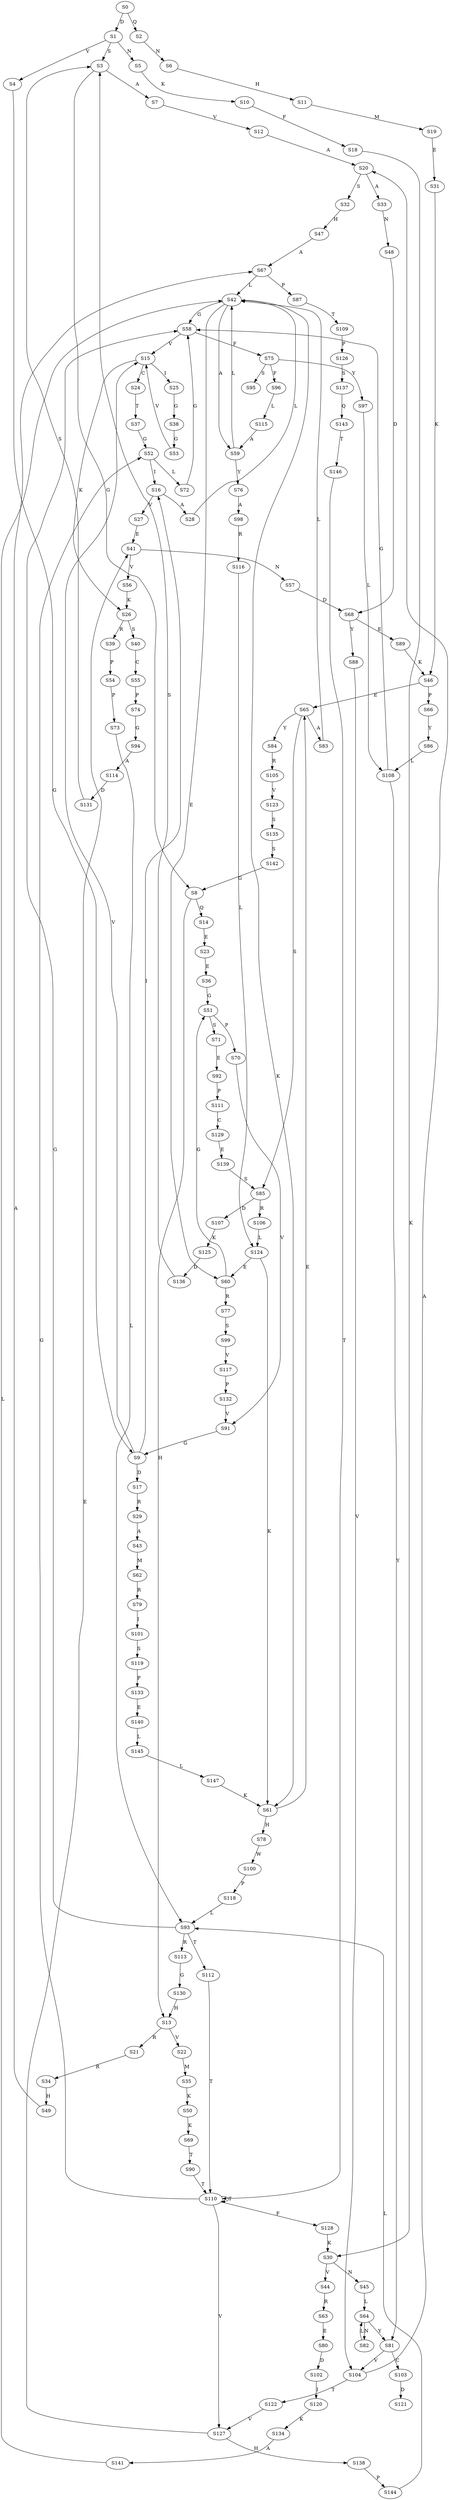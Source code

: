 strict digraph  {
	S0 -> S1 [ label = D ];
	S0 -> S2 [ label = Q ];
	S1 -> S3 [ label = S ];
	S1 -> S4 [ label = V ];
	S1 -> S5 [ label = N ];
	S2 -> S6 [ label = N ];
	S3 -> S7 [ label = A ];
	S3 -> S8 [ label = G ];
	S4 -> S9 [ label = G ];
	S5 -> S10 [ label = K ];
	S6 -> S11 [ label = H ];
	S7 -> S12 [ label = V ];
	S8 -> S13 [ label = H ];
	S8 -> S14 [ label = Q ];
	S9 -> S15 [ label = V ];
	S9 -> S16 [ label = I ];
	S9 -> S17 [ label = D ];
	S10 -> S18 [ label = F ];
	S11 -> S19 [ label = M ];
	S12 -> S20 [ label = A ];
	S13 -> S21 [ label = R ];
	S13 -> S22 [ label = V ];
	S14 -> S23 [ label = E ];
	S15 -> S24 [ label = C ];
	S15 -> S25 [ label = I ];
	S15 -> S26 [ label = K ];
	S16 -> S27 [ label = V ];
	S16 -> S28 [ label = A ];
	S17 -> S29 [ label = R ];
	S18 -> S30 [ label = K ];
	S19 -> S31 [ label = E ];
	S20 -> S32 [ label = S ];
	S20 -> S33 [ label = A ];
	S21 -> S34 [ label = R ];
	S22 -> S35 [ label = M ];
	S23 -> S36 [ label = E ];
	S24 -> S37 [ label = T ];
	S25 -> S38 [ label = G ];
	S26 -> S39 [ label = R ];
	S26 -> S40 [ label = S ];
	S27 -> S41 [ label = E ];
	S28 -> S42 [ label = L ];
	S29 -> S43 [ label = A ];
	S30 -> S44 [ label = V ];
	S30 -> S45 [ label = N ];
	S31 -> S46 [ label = K ];
	S32 -> S47 [ label = H ];
	S33 -> S48 [ label = N ];
	S34 -> S49 [ label = H ];
	S35 -> S50 [ label = K ];
	S36 -> S51 [ label = G ];
	S37 -> S52 [ label = G ];
	S38 -> S53 [ label = G ];
	S39 -> S54 [ label = P ];
	S40 -> S55 [ label = C ];
	S41 -> S56 [ label = V ];
	S41 -> S57 [ label = N ];
	S42 -> S58 [ label = G ];
	S42 -> S59 [ label = A ];
	S42 -> S60 [ label = E ];
	S42 -> S61 [ label = K ];
	S43 -> S62 [ label = M ];
	S44 -> S63 [ label = R ];
	S45 -> S64 [ label = L ];
	S46 -> S65 [ label = E ];
	S46 -> S66 [ label = P ];
	S47 -> S67 [ label = A ];
	S48 -> S68 [ label = D ];
	S49 -> S67 [ label = A ];
	S50 -> S69 [ label = K ];
	S51 -> S70 [ label = P ];
	S51 -> S71 [ label = S ];
	S52 -> S72 [ label = L ];
	S52 -> S16 [ label = I ];
	S53 -> S15 [ label = V ];
	S54 -> S73 [ label = P ];
	S55 -> S74 [ label = P ];
	S56 -> S26 [ label = K ];
	S57 -> S68 [ label = D ];
	S58 -> S75 [ label = F ];
	S58 -> S15 [ label = V ];
	S59 -> S42 [ label = L ];
	S59 -> S76 [ label = Y ];
	S60 -> S51 [ label = G ];
	S60 -> S77 [ label = R ];
	S61 -> S78 [ label = H ];
	S61 -> S65 [ label = E ];
	S62 -> S79 [ label = R ];
	S63 -> S80 [ label = E ];
	S64 -> S81 [ label = Y ];
	S64 -> S82 [ label = N ];
	S65 -> S83 [ label = A ];
	S65 -> S84 [ label = Y ];
	S65 -> S85 [ label = S ];
	S66 -> S86 [ label = Y ];
	S67 -> S87 [ label = P ];
	S67 -> S42 [ label = L ];
	S68 -> S88 [ label = Y ];
	S68 -> S89 [ label = E ];
	S69 -> S90 [ label = T ];
	S70 -> S91 [ label = V ];
	S71 -> S92 [ label = E ];
	S72 -> S58 [ label = G ];
	S73 -> S93 [ label = L ];
	S74 -> S94 [ label = G ];
	S75 -> S95 [ label = S ];
	S75 -> S96 [ label = F ];
	S75 -> S97 [ label = Y ];
	S76 -> S98 [ label = A ];
	S77 -> S99 [ label = S ];
	S78 -> S100 [ label = W ];
	S79 -> S101 [ label = I ];
	S80 -> S102 [ label = D ];
	S81 -> S103 [ label = C ];
	S81 -> S104 [ label = V ];
	S82 -> S64 [ label = L ];
	S83 -> S42 [ label = L ];
	S84 -> S105 [ label = R ];
	S85 -> S106 [ label = R ];
	S85 -> S107 [ label = D ];
	S86 -> S108 [ label = L ];
	S87 -> S109 [ label = T ];
	S88 -> S104 [ label = V ];
	S89 -> S46 [ label = K ];
	S90 -> S110 [ label = T ];
	S91 -> S9 [ label = G ];
	S92 -> S111 [ label = P ];
	S93 -> S58 [ label = G ];
	S93 -> S112 [ label = T ];
	S93 -> S113 [ label = R ];
	S94 -> S114 [ label = A ];
	S96 -> S115 [ label = L ];
	S97 -> S108 [ label = L ];
	S98 -> S116 [ label = R ];
	S99 -> S117 [ label = V ];
	S100 -> S118 [ label = P ];
	S101 -> S119 [ label = S ];
	S102 -> S120 [ label = I ];
	S103 -> S121 [ label = D ];
	S104 -> S20 [ label = A ];
	S104 -> S122 [ label = T ];
	S105 -> S123 [ label = V ];
	S106 -> S124 [ label = L ];
	S107 -> S125 [ label = K ];
	S108 -> S58 [ label = G ];
	S108 -> S81 [ label = Y ];
	S109 -> S126 [ label = P ];
	S110 -> S52 [ label = G ];
	S110 -> S110 [ label = T ];
	S110 -> S127 [ label = V ];
	S110 -> S128 [ label = F ];
	S111 -> S129 [ label = C ];
	S112 -> S110 [ label = T ];
	S113 -> S130 [ label = G ];
	S114 -> S131 [ label = D ];
	S115 -> S59 [ label = A ];
	S116 -> S124 [ label = L ];
	S117 -> S132 [ label = P ];
	S118 -> S93 [ label = L ];
	S119 -> S133 [ label = P ];
	S120 -> S134 [ label = K ];
	S122 -> S127 [ label = V ];
	S123 -> S135 [ label = S ];
	S124 -> S60 [ label = E ];
	S124 -> S61 [ label = K ];
	S125 -> S136 [ label = D ];
	S126 -> S137 [ label = S ];
	S127 -> S138 [ label = H ];
	S127 -> S41 [ label = E ];
	S128 -> S30 [ label = K ];
	S129 -> S139 [ label = E ];
	S130 -> S13 [ label = H ];
	S131 -> S3 [ label = S ];
	S132 -> S91 [ label = V ];
	S133 -> S140 [ label = E ];
	S134 -> S141 [ label = A ];
	S135 -> S142 [ label = S ];
	S136 -> S3 [ label = S ];
	S137 -> S143 [ label = Q ];
	S138 -> S144 [ label = P ];
	S139 -> S85 [ label = S ];
	S140 -> S145 [ label = L ];
	S141 -> S42 [ label = L ];
	S142 -> S8 [ label = G ];
	S143 -> S146 [ label = T ];
	S144 -> S93 [ label = L ];
	S145 -> S147 [ label = L ];
	S146 -> S110 [ label = T ];
	S147 -> S61 [ label = K ];
}

